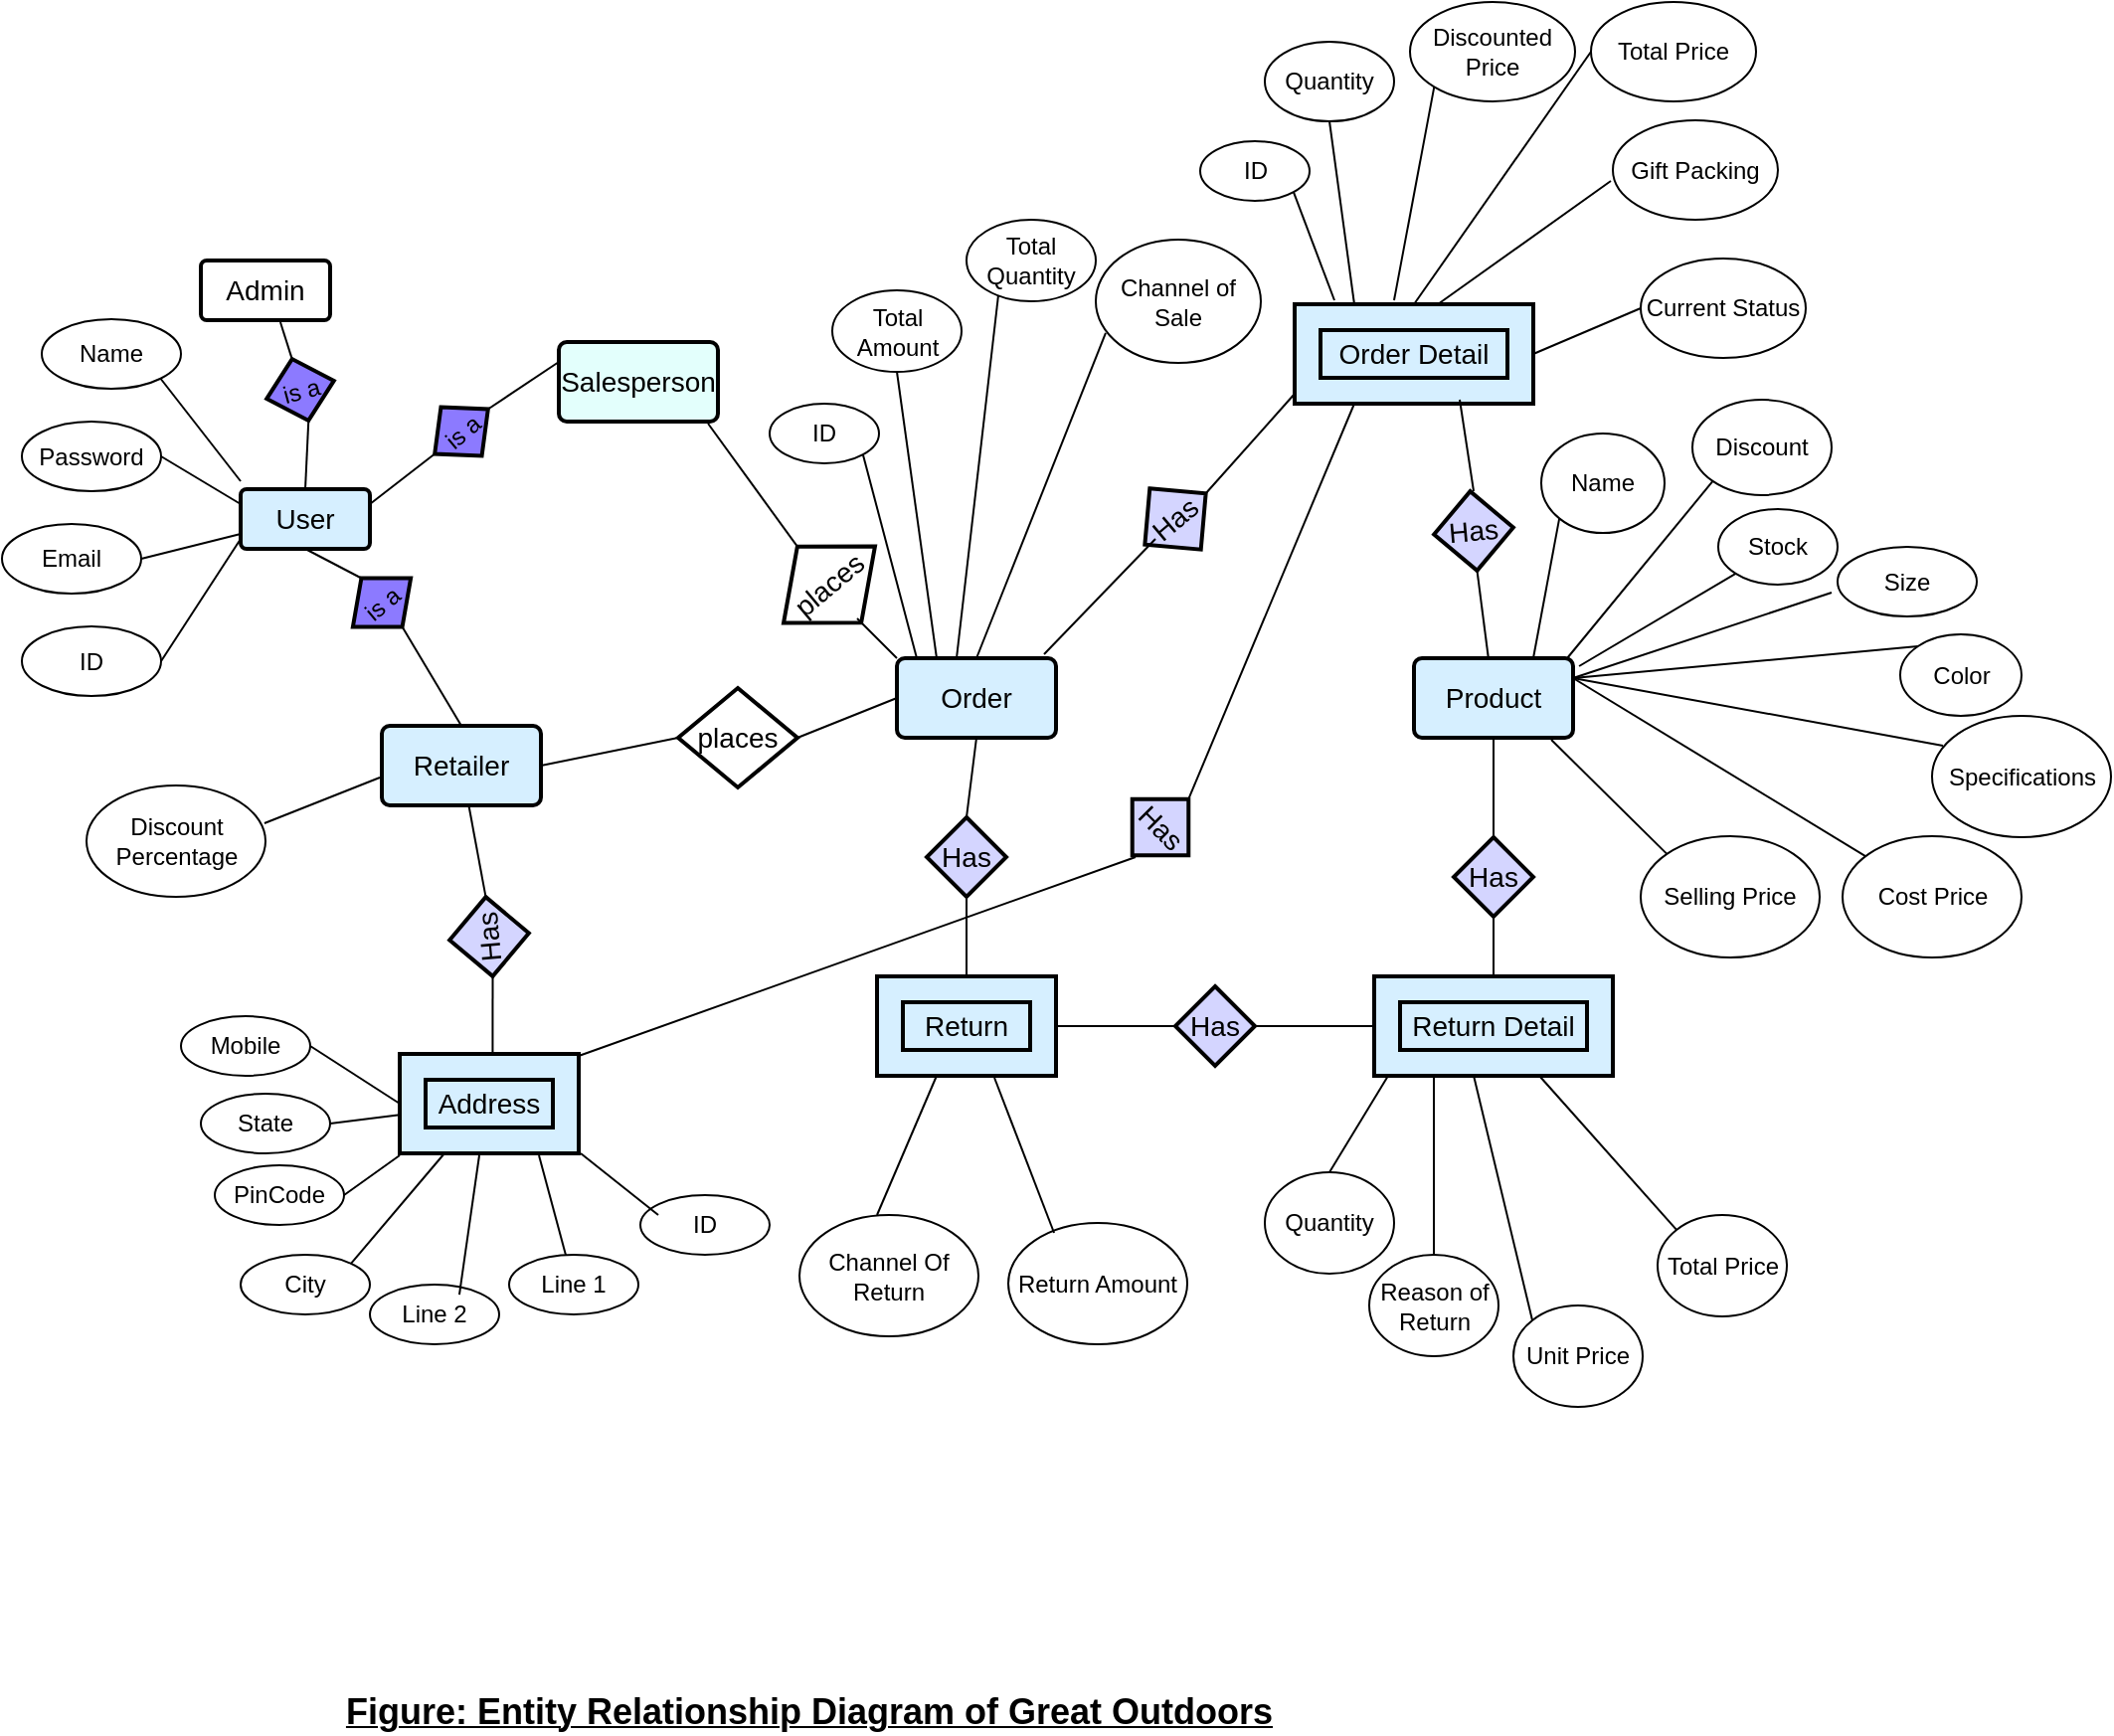 <mxfile version="12.1.0" type="device" pages="1"><diagram id="yYVf4h8Z2122EI8KhiFc" name="Page-1"><mxGraphModel dx="1681" dy="468" grid="1" gridSize="10" guides="1" tooltips="1" connect="1" arrows="1" fold="1" page="1" pageScale="1" pageWidth="827" pageHeight="1169" math="0" shadow="0"><root><mxCell id="0"/><mxCell id="1" parent="0"/><mxCell id="7FB8fO3kzXt_jpvvtviN-1" value="Order" style="strokeWidth=2;rounded=1;arcSize=10;whiteSpace=wrap;html=1;align=center;fontSize=14;fillColor=#D6EFFF;" vertex="1" parent="1"><mxGeometry x="370" y="360" width="80" height="40" as="geometry"/></mxCell><mxCell id="7FB8fO3kzXt_jpvvtviN-2" value="places" style="shape=rhombus;strokeWidth=2;fontSize=17;perimeter=rhombusPerimeter;whiteSpace=wrap;html=1;align=center;fontSize=14;" vertex="1" parent="1"><mxGeometry x="260" y="375" width="60" height="50" as="geometry"/></mxCell><mxCell id="7FB8fO3kzXt_jpvvtviN-3" value="Retailer" style="strokeWidth=2;rounded=1;arcSize=10;whiteSpace=wrap;html=1;align=center;fontSize=14;fillColor=#D6EFFF;" vertex="1" parent="1"><mxGeometry x="111" y="394" width="80" height="40" as="geometry"/></mxCell><mxCell id="7FB8fO3kzXt_jpvvtviN-6" value="Address" style="shape=ext;strokeWidth=2;margin=10;double=1;whiteSpace=wrap;html=1;align=center;fontSize=14;fillColor=#D6EFFF;" vertex="1" parent="1"><mxGeometry x="120" y="559" width="90" height="50" as="geometry"/></mxCell><mxCell id="7FB8fO3kzXt_jpvvtviN-7" value="Salesperson" style="strokeWidth=2;rounded=1;arcSize=10;whiteSpace=wrap;html=1;align=center;fontSize=14;fillColor=#E3FFFC;" vertex="1" parent="1"><mxGeometry x="200" y="201" width="80" height="40" as="geometry"/></mxCell><mxCell id="7FB8fO3kzXt_jpvvtviN-8" value="places" style="shape=rhombus;strokeWidth=2;fontSize=17;perimeter=rhombusPerimeter;whiteSpace=wrap;html=1;align=center;fontSize=14;rotation=-40;" vertex="1" parent="1"><mxGeometry x="306" y="298" width="60" height="50" as="geometry"/></mxCell><mxCell id="7FB8fO3kzXt_jpvvtviN-9" value="Has" style="shape=rhombus;strokeWidth=2;fontSize=17;perimeter=rhombusPerimeter;whiteSpace=wrap;html=1;align=center;fontSize=14;rotation=-95;fillColor=#D4D5FF;" vertex="1" parent="1"><mxGeometry x="145" y="480" width="40" height="40" as="geometry"/></mxCell><mxCell id="7FB8fO3kzXt_jpvvtviN-10" value="Product" style="strokeWidth=2;rounded=1;arcSize=10;whiteSpace=wrap;html=1;align=center;fontSize=14;fillColor=#D6EFFF;" vertex="1" parent="1"><mxGeometry x="630" y="360" width="80" height="40" as="geometry"/></mxCell><mxCell id="7FB8fO3kzXt_jpvvtviN-13" value="Return" style="shape=ext;strokeWidth=2;margin=10;double=1;whiteSpace=wrap;html=1;align=center;fontSize=14;fillColor=#D6EFFF;" vertex="1" parent="1"><mxGeometry x="360" y="520" width="90" height="50" as="geometry"/></mxCell><mxCell id="7FB8fO3kzXt_jpvvtviN-14" value="Return Detail" style="shape=ext;strokeWidth=2;margin=10;double=1;whiteSpace=wrap;html=1;align=center;fontSize=14;fillColor=#D6EFFF;" vertex="1" parent="1"><mxGeometry x="610" y="520" width="120" height="50" as="geometry"/></mxCell><mxCell id="7FB8fO3kzXt_jpvvtviN-15" value="Order Detail" style="shape=ext;strokeWidth=2;margin=10;double=1;whiteSpace=wrap;html=1;align=center;fontSize=14;fillColor=#D6EFFF;" vertex="1" parent="1"><mxGeometry x="570" y="182" width="120" height="50" as="geometry"/></mxCell><mxCell id="7FB8fO3kzXt_jpvvtviN-16" value="Has" style="shape=rhombus;strokeWidth=2;fontSize=17;perimeter=rhombusPerimeter;whiteSpace=wrap;html=1;align=center;fontSize=14;rotation=-40;fillColor=#D4D5FF;" vertex="1" parent="1"><mxGeometry x="490" y="270" width="40" height="40" as="geometry"/></mxCell><mxCell id="7FB8fO3kzXt_jpvvtviN-21" value="" style="endArrow=none;html=1;exitX=0.938;exitY=1.025;exitDx=0;exitDy=0;exitPerimeter=0;entryX=0.5;entryY=0;entryDx=0;entryDy=0;" edge="1" parent="1" source="7FB8fO3kzXt_jpvvtviN-7" target="7FB8fO3kzXt_jpvvtviN-8"><mxGeometry width="50" height="50" relative="1" as="geometry"><mxPoint x="90" y="330" as="sourcePoint"/><mxPoint x="140" y="280" as="targetPoint"/></mxGeometry></mxCell><mxCell id="7FB8fO3kzXt_jpvvtviN-23" value="" style="endArrow=none;html=1;exitX=0;exitY=0;exitDx=0;exitDy=0;exitPerimeter=0;" edge="1" parent="1" source="7FB8fO3kzXt_jpvvtviN-1"><mxGeometry width="50" height="50" relative="1" as="geometry"><mxPoint x="215.04" y="231" as="sourcePoint"/><mxPoint x="350" y="340" as="targetPoint"/></mxGeometry></mxCell><mxCell id="7FB8fO3kzXt_jpvvtviN-24" value="" style="endArrow=none;html=1;exitX=0;exitY=0.5;exitDx=0;exitDy=0;entryX=1;entryY=0.5;entryDx=0;entryDy=0;" edge="1" parent="1" source="7FB8fO3kzXt_jpvvtviN-1" target="7FB8fO3kzXt_jpvvtviN-2"><mxGeometry width="50" height="50" relative="1" as="geometry"><mxPoint x="380" y="370" as="sourcePoint"/><mxPoint x="312.856" y="315.321" as="targetPoint"/></mxGeometry></mxCell><mxCell id="7FB8fO3kzXt_jpvvtviN-25" value="" style="endArrow=none;html=1;exitX=0;exitY=0.5;exitDx=0;exitDy=0;entryX=1;entryY=0.5;entryDx=0;entryDy=0;" edge="1" parent="1" source="7FB8fO3kzXt_jpvvtviN-2" target="7FB8fO3kzXt_jpvvtviN-3"><mxGeometry width="50" height="50" relative="1" as="geometry"><mxPoint x="380" y="390" as="sourcePoint"/><mxPoint x="310" y="390" as="targetPoint"/></mxGeometry></mxCell><mxCell id="7FB8fO3kzXt_jpvvtviN-26" value="" style="endArrow=none;html=1;entryX=1;entryY=0.5;entryDx=0;entryDy=0;" edge="1" parent="1" source="7FB8fO3kzXt_jpvvtviN-3" target="7FB8fO3kzXt_jpvvtviN-9"><mxGeometry width="50" height="50" relative="1" as="geometry"><mxPoint x="160" y="440" as="sourcePoint"/><mxPoint x="310" y="390" as="targetPoint"/></mxGeometry></mxCell><mxCell id="7FB8fO3kzXt_jpvvtviN-27" value="" style="endArrow=none;html=1;entryX=0;entryY=0.5;entryDx=0;entryDy=0;exitX=0.519;exitY=0;exitDx=0;exitDy=0;exitPerimeter=0;" edge="1" parent="1" source="7FB8fO3kzXt_jpvvtviN-6" target="7FB8fO3kzXt_jpvvtviN-9"><mxGeometry width="50" height="50" relative="1" as="geometry"><mxPoint x="167" y="515" as="sourcePoint"/><mxPoint x="250" y="520" as="targetPoint"/></mxGeometry></mxCell><mxCell id="7FB8fO3kzXt_jpvvtviN-28" value="Has" style="shape=rhombus;strokeWidth=2;fontSize=17;perimeter=rhombusPerimeter;whiteSpace=wrap;html=1;align=center;fontSize=14;fillColor=#D4D5FF;" vertex="1" parent="1"><mxGeometry x="385" y="440" width="40" height="40" as="geometry"/></mxCell><mxCell id="7FB8fO3kzXt_jpvvtviN-29" value="" style="endArrow=none;html=1;exitX=0.925;exitY=-0.05;exitDx=0;exitDy=0;exitPerimeter=0;" edge="1" parent="1" source="7FB8fO3kzXt_jpvvtviN-1"><mxGeometry width="50" height="50" relative="1" as="geometry"><mxPoint x="380" y="370" as="sourcePoint"/><mxPoint x="500" y="300" as="targetPoint"/></mxGeometry></mxCell><mxCell id="7FB8fO3kzXt_jpvvtviN-30" value="" style="endArrow=none;html=1;exitX=0;exitY=0.9;exitDx=0;exitDy=0;exitPerimeter=0;entryX=1;entryY=0.5;entryDx=0;entryDy=0;" edge="1" parent="1" source="7FB8fO3kzXt_jpvvtviN-15" target="7FB8fO3kzXt_jpvvtviN-16"><mxGeometry width="50" height="50" relative="1" as="geometry"><mxPoint x="454" y="368" as="sourcePoint"/><mxPoint x="530" y="260" as="targetPoint"/></mxGeometry></mxCell><mxCell id="7FB8fO3kzXt_jpvvtviN-34" value="" style="endArrow=none;html=1;exitX=0.5;exitY=1;exitDx=0;exitDy=0;entryX=0.5;entryY=0;entryDx=0;entryDy=0;" edge="1" parent="1" source="7FB8fO3kzXt_jpvvtviN-1" target="7FB8fO3kzXt_jpvvtviN-28"><mxGeometry width="50" height="50" relative="1" as="geometry"><mxPoint x="460" y="390" as="sourcePoint"/><mxPoint x="520" y="390" as="targetPoint"/></mxGeometry></mxCell><mxCell id="7FB8fO3kzXt_jpvvtviN-35" value="" style="endArrow=none;html=1;exitX=0.5;exitY=0;exitDx=0;exitDy=0;entryX=0.5;entryY=1;entryDx=0;entryDy=0;" edge="1" parent="1" source="7FB8fO3kzXt_jpvvtviN-13" target="7FB8fO3kzXt_jpvvtviN-28"><mxGeometry width="50" height="50" relative="1" as="geometry"><mxPoint x="420" y="410" as="sourcePoint"/><mxPoint x="415" y="450" as="targetPoint"/></mxGeometry></mxCell><mxCell id="7FB8fO3kzXt_jpvvtviN-36" value="Has" style="shape=rhombus;strokeWidth=2;fontSize=17;perimeter=rhombusPerimeter;whiteSpace=wrap;html=1;align=center;fontSize=14;fillColor=#D4D5FF;" vertex="1" parent="1"><mxGeometry x="510" y="525" width="40" height="40" as="geometry"/></mxCell><mxCell id="7FB8fO3kzXt_jpvvtviN-37" value="" style="endArrow=none;html=1;exitX=1;exitY=0.5;exitDx=0;exitDy=0;entryX=0;entryY=0.5;entryDx=0;entryDy=0;" edge="1" parent="1" source="7FB8fO3kzXt_jpvvtviN-13" target="7FB8fO3kzXt_jpvvtviN-36"><mxGeometry width="50" height="50" relative="1" as="geometry"><mxPoint x="460" y="390" as="sourcePoint"/><mxPoint x="520" y="390" as="targetPoint"/></mxGeometry></mxCell><mxCell id="7FB8fO3kzXt_jpvvtviN-38" value="" style="endArrow=none;html=1;exitX=0;exitY=0.5;exitDx=0;exitDy=0;entryX=1;entryY=0.5;entryDx=0;entryDy=0;" edge="1" parent="1" source="7FB8fO3kzXt_jpvvtviN-14" target="7FB8fO3kzXt_jpvvtviN-36"><mxGeometry width="50" height="50" relative="1" as="geometry"><mxPoint x="460" y="555" as="sourcePoint"/><mxPoint x="520" y="555" as="targetPoint"/></mxGeometry></mxCell><mxCell id="7FB8fO3kzXt_jpvvtviN-39" value="Admin" style="strokeWidth=2;rounded=1;arcSize=10;whiteSpace=wrap;html=1;align=center;fontSize=14;" vertex="1" parent="1"><mxGeometry x="20" y="160" width="65" height="30" as="geometry"/></mxCell><mxCell id="7FB8fO3kzXt_jpvvtviN-40" value="&lt;font style=&quot;font-size: 12px&quot;&gt;is a&lt;/font&gt;" style="shape=rhombus;strokeWidth=2;fontSize=17;perimeter=rhombusPerimeter;whiteSpace=wrap;html=1;align=center;fontSize=14;rotation=-40;fillColor=#8C7AFF;" vertex="1" parent="1"><mxGeometry x="133.5" y="230" width="35" height="32" as="geometry"/></mxCell><mxCell id="7FB8fO3kzXt_jpvvtviN-41" value="User" style="strokeWidth=2;rounded=1;arcSize=10;whiteSpace=wrap;html=1;align=center;fontSize=14;fillColor=#D6EFFF;" vertex="1" parent="1"><mxGeometry x="40" y="275" width="65" height="30" as="geometry"/></mxCell><mxCell id="7FB8fO3kzXt_jpvvtviN-43" value="" style="endArrow=none;html=1;exitX=1;exitY=0.25;exitDx=0;exitDy=0;entryX=0;entryY=0.5;entryDx=0;entryDy=0;" edge="1" parent="1" source="7FB8fO3kzXt_jpvvtviN-41" target="7FB8fO3kzXt_jpvvtviN-40"><mxGeometry width="50" height="50" relative="1" as="geometry"><mxPoint x="270.04" y="271" as="sourcePoint"/><mxPoint x="329.93" y="313.849" as="targetPoint"/></mxGeometry></mxCell><mxCell id="7FB8fO3kzXt_jpvvtviN-44" value="" style="endArrow=none;html=1;exitX=0;exitY=0.25;exitDx=0;exitDy=0;entryX=1;entryY=0.5;entryDx=0;entryDy=0;" edge="1" parent="1" source="7FB8fO3kzXt_jpvvtviN-7" target="7FB8fO3kzXt_jpvvtviN-40"><mxGeometry width="50" height="50" relative="1" as="geometry"><mxPoint x="127.5" y="312.5" as="sourcePoint"/><mxPoint x="144.094" y="297.249" as="targetPoint"/></mxGeometry></mxCell><mxCell id="7FB8fO3kzXt_jpvvtviN-45" value="&lt;font style=&quot;font-size: 12px&quot;&gt;is a&lt;/font&gt;" style="shape=rhombus;strokeWidth=2;fontSize=17;perimeter=rhombusPerimeter;whiteSpace=wrap;html=1;align=center;fontSize=14;rotation=-15;direction=west;fillColor=#8C7AFF;" vertex="1" parent="1"><mxGeometry x="52.5" y="209" width="35" height="32" as="geometry"/></mxCell><mxCell id="7FB8fO3kzXt_jpvvtviN-47" value="" style="endArrow=none;html=1;exitX=0.615;exitY=1.033;exitDx=0;exitDy=0;entryX=0.5;entryY=1;entryDx=0;entryDy=0;exitPerimeter=0;" edge="1" parent="1" source="7FB8fO3kzXt_jpvvtviN-39" target="7FB8fO3kzXt_jpvvtviN-45"><mxGeometry width="50" height="50" relative="1" as="geometry"><mxPoint x="160" y="185" as="sourcePoint"/><mxPoint x="100" y="180" as="targetPoint"/></mxGeometry></mxCell><mxCell id="7FB8fO3kzXt_jpvvtviN-48" value="" style="endArrow=none;html=1;exitX=0.5;exitY=0;exitDx=0;exitDy=0;entryX=0.5;entryY=0;entryDx=0;entryDy=0;" edge="1" parent="1" source="7FB8fO3kzXt_jpvvtviN-41" target="7FB8fO3kzXt_jpvvtviN-45"><mxGeometry width="50" height="50" relative="1" as="geometry"><mxPoint x="69.975" y="200.99" as="sourcePoint"/><mxPoint x="76" y="260" as="targetPoint"/></mxGeometry></mxCell><mxCell id="7FB8fO3kzXt_jpvvtviN-50" value="&lt;font style=&quot;font-size: 12px&quot;&gt;is a&lt;/font&gt;" style="shape=rhombus;strokeWidth=2;fontSize=17;perimeter=rhombusPerimeter;whiteSpace=wrap;html=1;align=center;fontSize=14;rotation=-40;fillColor=#8C7AFF;" vertex="1" parent="1"><mxGeometry x="92" y="316" width="38" height="32" as="geometry"/></mxCell><mxCell id="7FB8fO3kzXt_jpvvtviN-51" value="" style="endArrow=none;html=1;entryX=0.5;entryY=0;entryDx=0;entryDy=0;exitX=0.5;exitY=1;exitDx=0;exitDy=0;" edge="1" parent="1" source="7FB8fO3kzXt_jpvvtviN-41" target="7FB8fO3kzXt_jpvvtviN-50"><mxGeometry width="50" height="50" relative="1" as="geometry"><mxPoint x="80" y="300" as="sourcePoint"/><mxPoint x="141.594" y="280.249" as="targetPoint"/></mxGeometry></mxCell><mxCell id="7FB8fO3kzXt_jpvvtviN-52" value="" style="endArrow=none;html=1;exitX=0.5;exitY=0;exitDx=0;exitDy=0;entryX=0.5;entryY=1;entryDx=0;entryDy=0;" edge="1" parent="1" source="7FB8fO3kzXt_jpvvtviN-3" target="7FB8fO3kzXt_jpvvtviN-50"><mxGeometry width="50" height="50" relative="1" as="geometry"><mxPoint x="115" y="292.5" as="sourcePoint"/><mxPoint x="141.594" y="280.249" as="targetPoint"/></mxGeometry></mxCell><mxCell id="7FB8fO3kzXt_jpvvtviN-53" value="Email" style="ellipse;whiteSpace=wrap;html=1;" vertex="1" parent="1"><mxGeometry x="-80" y="292.5" width="70" height="35" as="geometry"/></mxCell><mxCell id="7FB8fO3kzXt_jpvvtviN-54" value="Password" style="ellipse;whiteSpace=wrap;html=1;" vertex="1" parent="1"><mxGeometry x="-70" y="241" width="70" height="35" as="geometry"/></mxCell><mxCell id="7FB8fO3kzXt_jpvvtviN-55" value="" style="endArrow=none;html=1;exitX=0;exitY=0.25;exitDx=0;exitDy=0;entryX=1;entryY=0.5;entryDx=0;entryDy=0;" edge="1" parent="1" source="7FB8fO3kzXt_jpvvtviN-41" target="7FB8fO3kzXt_jpvvtviN-54"><mxGeometry width="50" height="50" relative="1" as="geometry"><mxPoint x="82.5" y="285" as="sourcePoint"/><mxPoint x="84.141" y="250.455" as="targetPoint"/></mxGeometry></mxCell><mxCell id="7FB8fO3kzXt_jpvvtviN-56" value="" style="endArrow=none;html=1;entryX=1;entryY=0.5;entryDx=0;entryDy=0;exitX=0;exitY=0.75;exitDx=0;exitDy=0;" edge="1" parent="1" source="7FB8fO3kzXt_jpvvtviN-41" target="7FB8fO3kzXt_jpvvtviN-53"><mxGeometry width="50" height="50" relative="1" as="geometry"><mxPoint x="30" y="300" as="sourcePoint"/><mxPoint x="20" y="268.5" as="targetPoint"/></mxGeometry></mxCell><mxCell id="7FB8fO3kzXt_jpvvtviN-58" value="ID" style="ellipse;whiteSpace=wrap;html=1;" vertex="1" parent="1"><mxGeometry x="-70" y="344" width="70" height="35" as="geometry"/></mxCell><mxCell id="7FB8fO3kzXt_jpvvtviN-59" value="" style="endArrow=none;html=1;entryX=1;entryY=0.5;entryDx=0;entryDy=0;" edge="1" parent="1" target="7FB8fO3kzXt_jpvvtviN-58"><mxGeometry width="50" height="50" relative="1" as="geometry"><mxPoint x="40" y="300" as="sourcePoint"/><mxPoint y="320" as="targetPoint"/></mxGeometry></mxCell><mxCell id="7FB8fO3kzXt_jpvvtviN-60" value="Name" style="ellipse;whiteSpace=wrap;html=1;" vertex="1" parent="1"><mxGeometry x="-60" y="189.5" width="70" height="35" as="geometry"/></mxCell><mxCell id="7FB8fO3kzXt_jpvvtviN-61" value="" style="endArrow=none;html=1;entryX=1;entryY=1;entryDx=0;entryDy=0;" edge="1" parent="1" target="7FB8fO3kzXt_jpvvtviN-60"><mxGeometry width="50" height="50" relative="1" as="geometry"><mxPoint x="40" y="271" as="sourcePoint"/><mxPoint x="10" y="268.5" as="targetPoint"/></mxGeometry></mxCell><mxCell id="7FB8fO3kzXt_jpvvtviN-62" value="Discount Percentage" style="ellipse;whiteSpace=wrap;html=1;" vertex="1" parent="1"><mxGeometry x="-37.5" y="424" width="90" height="56" as="geometry"/></mxCell><mxCell id="7FB8fO3kzXt_jpvvtviN-63" value="" style="endArrow=none;html=1;exitX=0.994;exitY=0.339;exitDx=0;exitDy=0;exitPerimeter=0;" edge="1" parent="1" source="7FB8fO3kzXt_jpvvtviN-62"><mxGeometry width="50" height="50" relative="1" as="geometry"><mxPoint x="60" y="470" as="sourcePoint"/><mxPoint x="110" y="420" as="targetPoint"/></mxGeometry></mxCell><mxCell id="7FB8fO3kzXt_jpvvtviN-64" value="ID" style="ellipse;whiteSpace=wrap;html=1;" vertex="1" parent="1"><mxGeometry x="241" y="630" width="65" height="30" as="geometry"/></mxCell><mxCell id="7FB8fO3kzXt_jpvvtviN-65" value="Line 1" style="ellipse;whiteSpace=wrap;html=1;" vertex="1" parent="1"><mxGeometry x="175" y="660" width="65" height="30" as="geometry"/></mxCell><mxCell id="7FB8fO3kzXt_jpvvtviN-66" value="Line 2" style="ellipse;whiteSpace=wrap;html=1;" vertex="1" parent="1"><mxGeometry x="105" y="675" width="65" height="30" as="geometry"/></mxCell><mxCell id="7FB8fO3kzXt_jpvvtviN-67" value="City" style="ellipse;whiteSpace=wrap;html=1;" vertex="1" parent="1"><mxGeometry x="40" y="660" width="65" height="30" as="geometry"/></mxCell><mxCell id="7FB8fO3kzXt_jpvvtviN-68" value="PinCode" style="ellipse;whiteSpace=wrap;html=1;" vertex="1" parent="1"><mxGeometry x="27" y="615" width="65" height="30" as="geometry"/></mxCell><mxCell id="7FB8fO3kzXt_jpvvtviN-69" value="State" style="ellipse;whiteSpace=wrap;html=1;" vertex="1" parent="1"><mxGeometry x="20" y="579" width="65" height="30" as="geometry"/></mxCell><mxCell id="7FB8fO3kzXt_jpvvtviN-70" value="Mobile" style="ellipse;whiteSpace=wrap;html=1;" vertex="1" parent="1"><mxGeometry x="10" y="540" width="65" height="30" as="geometry"/></mxCell><mxCell id="7FB8fO3kzXt_jpvvtviN-72" value="" style="endArrow=none;html=1;entryX=1.011;entryY=1;entryDx=0;entryDy=0;entryPerimeter=0;" edge="1" parent="1" target="7FB8fO3kzXt_jpvvtviN-6"><mxGeometry width="50" height="50" relative="1" as="geometry"><mxPoint x="250" y="640" as="sourcePoint"/><mxPoint x="270" y="590" as="targetPoint"/></mxGeometry></mxCell><mxCell id="7FB8fO3kzXt_jpvvtviN-73" value="" style="endArrow=none;html=1;" edge="1" parent="1" source="7FB8fO3kzXt_jpvvtviN-65"><mxGeometry width="50" height="50" relative="1" as="geometry"><mxPoint x="260" y="650" as="sourcePoint"/><mxPoint x="190" y="610" as="targetPoint"/></mxGeometry></mxCell><mxCell id="7FB8fO3kzXt_jpvvtviN-74" value="" style="endArrow=none;html=1;exitX=0.692;exitY=0.167;exitDx=0;exitDy=0;exitPerimeter=0;" edge="1" parent="1" source="7FB8fO3kzXt_jpvvtviN-66"><mxGeometry width="50" height="50" relative="1" as="geometry"><mxPoint x="213.605" y="670.108" as="sourcePoint"/><mxPoint x="160" y="610" as="targetPoint"/></mxGeometry></mxCell><mxCell id="7FB8fO3kzXt_jpvvtviN-75" value="" style="endArrow=none;html=1;exitX=1;exitY=0;exitDx=0;exitDy=0;entryX=0.25;entryY=1;entryDx=0;entryDy=0;" edge="1" parent="1" source="7FB8fO3kzXt_jpvvtviN-67" target="7FB8fO3kzXt_jpvvtviN-6"><mxGeometry width="50" height="50" relative="1" as="geometry"><mxPoint x="159.98" y="690.01" as="sourcePoint"/><mxPoint x="170" y="620" as="targetPoint"/></mxGeometry></mxCell><mxCell id="7FB8fO3kzXt_jpvvtviN-76" value="" style="endArrow=none;html=1;exitX=1;exitY=0.5;exitDx=0;exitDy=0;entryX=0;entryY=1.02;entryDx=0;entryDy=0;entryPerimeter=0;" edge="1" parent="1" source="7FB8fO3kzXt_jpvvtviN-68" target="7FB8fO3kzXt_jpvvtviN-6"><mxGeometry width="50" height="50" relative="1" as="geometry"><mxPoint x="105.302" y="674.311" as="sourcePoint"/><mxPoint x="152.5" y="619" as="targetPoint"/></mxGeometry></mxCell><mxCell id="7FB8fO3kzXt_jpvvtviN-77" value="" style="endArrow=none;html=1;exitX=1;exitY=0.5;exitDx=0;exitDy=0;" edge="1" parent="1" source="7FB8fO3kzXt_jpvvtviN-69" target="7FB8fO3kzXt_jpvvtviN-6"><mxGeometry width="50" height="50" relative="1" as="geometry"><mxPoint x="102" y="640" as="sourcePoint"/><mxPoint x="130" y="620" as="targetPoint"/></mxGeometry></mxCell><mxCell id="7FB8fO3kzXt_jpvvtviN-78" value="" style="endArrow=none;html=1;exitX=1;exitY=0.5;exitDx=0;exitDy=0;entryX=0;entryY=0.5;entryDx=0;entryDy=0;" edge="1" parent="1" source="7FB8fO3kzXt_jpvvtviN-70" target="7FB8fO3kzXt_jpvvtviN-6"><mxGeometry width="50" height="50" relative="1" as="geometry"><mxPoint x="95" y="604" as="sourcePoint"/><mxPoint x="130" y="599.625" as="targetPoint"/></mxGeometry></mxCell><mxCell id="7FB8fO3kzXt_jpvvtviN-79" value="ID" style="ellipse;whiteSpace=wrap;html=1;" vertex="1" parent="1"><mxGeometry x="306" y="232" width="55" height="30" as="geometry"/></mxCell><mxCell id="7FB8fO3kzXt_jpvvtviN-80" value="Total Amount" style="ellipse;whiteSpace=wrap;html=1;" vertex="1" parent="1"><mxGeometry x="337.5" y="175" width="65" height="41" as="geometry"/></mxCell><mxCell id="7FB8fO3kzXt_jpvvtviN-81" value="Total Quantity" style="ellipse;whiteSpace=wrap;html=1;" vertex="1" parent="1"><mxGeometry x="405" y="139.5" width="65" height="41" as="geometry"/></mxCell><mxCell id="7FB8fO3kzXt_jpvvtviN-82" value="Channel of Sale" style="ellipse;whiteSpace=wrap;html=1;" vertex="1" parent="1"><mxGeometry x="470" y="149.5" width="83" height="62" as="geometry"/></mxCell><mxCell id="7FB8fO3kzXt_jpvvtviN-83" value="" style="endArrow=none;html=1;exitX=1;exitY=1;exitDx=0;exitDy=0;entryX=0.125;entryY=0;entryDx=0;entryDy=0;entryPerimeter=0;" edge="1" parent="1" source="7FB8fO3kzXt_jpvvtviN-79" target="7FB8fO3kzXt_jpvvtviN-1"><mxGeometry width="50" height="50" relative="1" as="geometry"><mxPoint x="370" y="340" as="sourcePoint"/><mxPoint x="420" y="290" as="targetPoint"/></mxGeometry></mxCell><mxCell id="7FB8fO3kzXt_jpvvtviN-84" value="" style="endArrow=none;html=1;exitX=0.5;exitY=1;exitDx=0;exitDy=0;" edge="1" parent="1" source="7FB8fO3kzXt_jpvvtviN-80"><mxGeometry width="50" height="50" relative="1" as="geometry"><mxPoint x="373" y="251" as="sourcePoint"/><mxPoint x="390" y="360" as="targetPoint"/></mxGeometry></mxCell><mxCell id="7FB8fO3kzXt_jpvvtviN-85" value="" style="endArrow=none;html=1;exitX=0.246;exitY=0.927;exitDx=0;exitDy=0;exitPerimeter=0;" edge="1" parent="1" source="7FB8fO3kzXt_jpvvtviN-81"><mxGeometry width="50" height="50" relative="1" as="geometry"><mxPoint x="383" y="261" as="sourcePoint"/><mxPoint x="400" y="360" as="targetPoint"/></mxGeometry></mxCell><mxCell id="7FB8fO3kzXt_jpvvtviN-86" value="" style="endArrow=none;html=1;exitX=0.06;exitY=0.758;exitDx=0;exitDy=0;exitPerimeter=0;entryX=0.5;entryY=0;entryDx=0;entryDy=0;entryPerimeter=0;" edge="1" parent="1" source="7FB8fO3kzXt_jpvvtviN-82" target="7FB8fO3kzXt_jpvvtviN-1"><mxGeometry width="50" height="50" relative="1" as="geometry"><mxPoint x="480" y="238" as="sourcePoint"/><mxPoint x="420" y="350" as="targetPoint"/></mxGeometry></mxCell><mxCell id="7FB8fO3kzXt_jpvvtviN-87" value="ID" style="ellipse;whiteSpace=wrap;html=1;" vertex="1" parent="1"><mxGeometry x="522.5" y="100" width="55" height="30" as="geometry"/></mxCell><mxCell id="7FB8fO3kzXt_jpvvtviN-92" value="" style="endArrow=none;html=1;entryX=0.544;entryY=0.002;entryDx=0;entryDy=0;entryPerimeter=0;" edge="1" parent="1" target="7FB8fO3kzXt_jpvvtviN-94"><mxGeometry width="50" height="50" relative="1" as="geometry"><mxPoint x="653" y="230" as="sourcePoint"/><mxPoint x="650" y="276" as="targetPoint"/></mxGeometry></mxCell><mxCell id="7FB8fO3kzXt_jpvvtviN-93" value="" style="endArrow=none;html=1;entryX=0.5;entryY=1;entryDx=0;entryDy=0;" edge="1" parent="1" source="7FB8fO3kzXt_jpvvtviN-10" target="7FB8fO3kzXt_jpvvtviN-94"><mxGeometry width="50" height="50" relative="1" as="geometry"><mxPoint x="650" y="235" as="sourcePoint"/><mxPoint x="661.743" y="315.924" as="targetPoint"/></mxGeometry></mxCell><mxCell id="7FB8fO3kzXt_jpvvtviN-94" value="Has" style="shape=rhombus;strokeWidth=2;fontSize=17;perimeter=rhombusPerimeter;whiteSpace=wrap;html=1;align=center;fontSize=14;rotation=-5;fillColor=#D4D5FF;" vertex="1" parent="1"><mxGeometry x="640" y="276" width="40" height="40" as="geometry"/></mxCell><mxCell id="7FB8fO3kzXt_jpvvtviN-95" value="Quantity" style="ellipse;whiteSpace=wrap;html=1;" vertex="1" parent="1"><mxGeometry x="555" y="50" width="65" height="40" as="geometry"/></mxCell><mxCell id="7FB8fO3kzXt_jpvvtviN-96" value="Discounted Price" style="ellipse;whiteSpace=wrap;html=1;" vertex="1" parent="1"><mxGeometry x="628" y="30" width="83" height="50" as="geometry"/></mxCell><mxCell id="7FB8fO3kzXt_jpvvtviN-98" value="Total Price" style="ellipse;whiteSpace=wrap;html=1;" vertex="1" parent="1"><mxGeometry x="719" y="30" width="83" height="50" as="geometry"/></mxCell><mxCell id="7FB8fO3kzXt_jpvvtviN-99" value="Gift Packing" style="ellipse;whiteSpace=wrap;html=1;" vertex="1" parent="1"><mxGeometry x="730" y="89.5" width="83" height="50" as="geometry"/></mxCell><mxCell id="7FB8fO3kzXt_jpvvtviN-100" value="Current Status" style="ellipse;whiteSpace=wrap;html=1;" vertex="1" parent="1"><mxGeometry x="744" y="159" width="83" height="50" as="geometry"/></mxCell><mxCell id="7FB8fO3kzXt_jpvvtviN-102" value="" style="endArrow=none;html=1;exitX=1;exitY=1;exitDx=0;exitDy=0;" edge="1" parent="1" source="7FB8fO3kzXt_jpvvtviN-87"><mxGeometry width="50" height="50" relative="1" as="geometry"><mxPoint x="590" y="160" as="sourcePoint"/><mxPoint x="590" y="180" as="targetPoint"/></mxGeometry></mxCell><mxCell id="7FB8fO3kzXt_jpvvtviN-103" value="" style="endArrow=none;html=1;exitX=0.5;exitY=1;exitDx=0;exitDy=0;entryX=0.25;entryY=0;entryDx=0;entryDy=0;" edge="1" parent="1" source="7FB8fO3kzXt_jpvvtviN-95" target="7FB8fO3kzXt_jpvvtviN-15"><mxGeometry width="50" height="50" relative="1" as="geometry"><mxPoint x="579.266" y="135.703" as="sourcePoint"/><mxPoint x="600" y="180" as="targetPoint"/></mxGeometry></mxCell><mxCell id="7FB8fO3kzXt_jpvvtviN-104" value="" style="endArrow=none;html=1;exitX=0;exitY=1;exitDx=0;exitDy=0;" edge="1" parent="1" source="7FB8fO3kzXt_jpvvtviN-96"><mxGeometry width="50" height="50" relative="1" as="geometry"><mxPoint x="597.5" y="100" as="sourcePoint"/><mxPoint x="620" y="180" as="targetPoint"/></mxGeometry></mxCell><mxCell id="7FB8fO3kzXt_jpvvtviN-105" value="" style="endArrow=none;html=1;exitX=0;exitY=0.5;exitDx=0;exitDy=0;entryX=0.5;entryY=0;entryDx=0;entryDy=0;" edge="1" parent="1" source="7FB8fO3kzXt_jpvvtviN-98" target="7FB8fO3kzXt_jpvvtviN-15"><mxGeometry width="50" height="50" relative="1" as="geometry"><mxPoint x="650.333" y="82.784" as="sourcePoint"/><mxPoint x="630" y="180" as="targetPoint"/></mxGeometry></mxCell><mxCell id="7FB8fO3kzXt_jpvvtviN-106" value="" style="endArrow=none;html=1;entryX=0.6;entryY=0;entryDx=0;entryDy=0;entryPerimeter=0;" edge="1" parent="1" target="7FB8fO3kzXt_jpvvtviN-15"><mxGeometry width="50" height="50" relative="1" as="geometry"><mxPoint x="729" y="120" as="sourcePoint"/><mxPoint x="680" y="160" as="targetPoint"/></mxGeometry></mxCell><mxCell id="7FB8fO3kzXt_jpvvtviN-107" value="" style="endArrow=none;html=1;entryX=0;entryY=0.5;entryDx=0;entryDy=0;exitX=1;exitY=0.5;exitDx=0;exitDy=0;" edge="1" parent="1" source="7FB8fO3kzXt_jpvvtviN-15" target="7FB8fO3kzXt_jpvvtviN-100"><mxGeometry width="50" height="50" relative="1" as="geometry"><mxPoint x="739" y="130" as="sourcePoint"/><mxPoint x="662" y="185" as="targetPoint"/></mxGeometry></mxCell><mxCell id="7FB8fO3kzXt_jpvvtviN-108" value="Name" style="ellipse;whiteSpace=wrap;html=1;" vertex="1" parent="1"><mxGeometry x="694" y="247" width="62" height="50" as="geometry"/></mxCell><mxCell id="7FB8fO3kzXt_jpvvtviN-109" value="Stock" style="ellipse;whiteSpace=wrap;html=1;" vertex="1" parent="1"><mxGeometry x="783" y="285" width="60" height="38" as="geometry"/></mxCell><mxCell id="7FB8fO3kzXt_jpvvtviN-110" value="Size" style="ellipse;whiteSpace=wrap;html=1;" vertex="1" parent="1"><mxGeometry x="843" y="304" width="70" height="35" as="geometry"/></mxCell><mxCell id="7FB8fO3kzXt_jpvvtviN-111" value="Color" style="ellipse;whiteSpace=wrap;html=1;" vertex="1" parent="1"><mxGeometry x="874.5" y="348" width="61" height="41" as="geometry"/></mxCell><mxCell id="7FB8fO3kzXt_jpvvtviN-113" value="Specifications" style="ellipse;whiteSpace=wrap;html=1;" vertex="1" parent="1"><mxGeometry x="890.5" y="389" width="90" height="61" as="geometry"/></mxCell><mxCell id="7FB8fO3kzXt_jpvvtviN-117" value="Cost Price" style="ellipse;whiteSpace=wrap;html=1;" vertex="1" parent="1"><mxGeometry x="845.5" y="449.5" width="90" height="61" as="geometry"/></mxCell><mxCell id="7FB8fO3kzXt_jpvvtviN-120" value="Selling Price" style="ellipse;whiteSpace=wrap;html=1;" vertex="1" parent="1"><mxGeometry x="744" y="449.5" width="90" height="61" as="geometry"/></mxCell><mxCell id="7FB8fO3kzXt_jpvvtviN-122" value="" style="endArrow=none;html=1;entryX=0;entryY=1;entryDx=0;entryDy=0;exitX=0.963;exitY=0;exitDx=0;exitDy=0;exitPerimeter=0;" edge="1" parent="1" source="7FB8fO3kzXt_jpvvtviN-10" target="7FB8fO3kzXt_jpvvtviN-130"><mxGeometry width="50" height="50" relative="1" as="geometry"><mxPoint x="680" y="434" as="sourcePoint"/><mxPoint x="610" y="420" as="targetPoint"/></mxGeometry></mxCell><mxCell id="7FB8fO3kzXt_jpvvtviN-123" value="" style="endArrow=none;html=1;entryX=0.863;entryY=1.025;entryDx=0;entryDy=0;exitX=0;exitY=0;exitDx=0;exitDy=0;entryPerimeter=0;" edge="1" parent="1" source="7FB8fO3kzXt_jpvvtviN-120" target="7FB8fO3kzXt_jpvvtviN-10"><mxGeometry width="50" height="50" relative="1" as="geometry"><mxPoint x="690" y="462" as="sourcePoint"/><mxPoint x="680" y="410" as="targetPoint"/></mxGeometry></mxCell><mxCell id="7FB8fO3kzXt_jpvvtviN-124" value="" style="endArrow=none;html=1;entryX=0;entryY=1;entryDx=0;entryDy=0;exitX=0.75;exitY=0;exitDx=0;exitDy=0;" edge="1" parent="1" source="7FB8fO3kzXt_jpvvtviN-10" target="7FB8fO3kzXt_jpvvtviN-108"><mxGeometry width="50" height="50" relative="1" as="geometry"><mxPoint x="767" y="469" as="sourcePoint"/><mxPoint x="709.04" y="411" as="targetPoint"/></mxGeometry></mxCell><mxCell id="7FB8fO3kzXt_jpvvtviN-125" value="" style="endArrow=none;html=1;entryX=0;entryY=1;entryDx=0;entryDy=0;exitX=1.038;exitY=0.1;exitDx=0;exitDy=0;exitPerimeter=0;" edge="1" parent="1" source="7FB8fO3kzXt_jpvvtviN-10" target="7FB8fO3kzXt_jpvvtviN-109"><mxGeometry width="50" height="50" relative="1" as="geometry"><mxPoint x="720" y="370" as="sourcePoint"/><mxPoint x="733.08" y="312.678" as="targetPoint"/></mxGeometry></mxCell><mxCell id="7FB8fO3kzXt_jpvvtviN-126" value="" style="endArrow=none;html=1;exitX=1;exitY=0.25;exitDx=0;exitDy=0;" edge="1" parent="1" source="7FB8fO3kzXt_jpvvtviN-10"><mxGeometry width="50" height="50" relative="1" as="geometry"><mxPoint x="723.04" y="374" as="sourcePoint"/><mxPoint x="840" y="327" as="targetPoint"/></mxGeometry></mxCell><mxCell id="7FB8fO3kzXt_jpvvtviN-127" value="" style="endArrow=none;html=1;exitX=1;exitY=0.25;exitDx=0;exitDy=0;entryX=0;entryY=0;entryDx=0;entryDy=0;" edge="1" parent="1" source="7FB8fO3kzXt_jpvvtviN-10" target="7FB8fO3kzXt_jpvvtviN-111"><mxGeometry width="50" height="50" relative="1" as="geometry"><mxPoint x="720" y="380" as="sourcePoint"/><mxPoint x="850" y="337" as="targetPoint"/></mxGeometry></mxCell><mxCell id="7FB8fO3kzXt_jpvvtviN-128" value="" style="endArrow=none;html=1;exitX=1;exitY=0.25;exitDx=0;exitDy=0;entryX=0.061;entryY=0.246;entryDx=0;entryDy=0;entryPerimeter=0;" edge="1" parent="1" source="7FB8fO3kzXt_jpvvtviN-10" target="7FB8fO3kzXt_jpvvtviN-113"><mxGeometry width="50" height="50" relative="1" as="geometry"><mxPoint x="720" y="380" as="sourcePoint"/><mxPoint x="893.345" y="364.064" as="targetPoint"/></mxGeometry></mxCell><mxCell id="7FB8fO3kzXt_jpvvtviN-129" value="" style="endArrow=none;html=1;exitX=1;exitY=0.25;exitDx=0;exitDy=0;" edge="1" parent="1" source="7FB8fO3kzXt_jpvvtviN-10" target="7FB8fO3kzXt_jpvvtviN-117"><mxGeometry width="50" height="50" relative="1" as="geometry"><mxPoint x="720" y="380" as="sourcePoint"/><mxPoint x="905.99" y="414.006" as="targetPoint"/></mxGeometry></mxCell><mxCell id="7FB8fO3kzXt_jpvvtviN-130" value="Discount" style="ellipse;whiteSpace=wrap;html=1;" vertex="1" parent="1"><mxGeometry x="770" y="230" width="70" height="48" as="geometry"/></mxCell><mxCell id="7FB8fO3kzXt_jpvvtviN-131" value="Channel Of Return" style="ellipse;whiteSpace=wrap;html=1;" vertex="1" parent="1"><mxGeometry x="321" y="640" width="90" height="61" as="geometry"/></mxCell><mxCell id="7FB8fO3kzXt_jpvvtviN-132" value="Return Amount" style="ellipse;whiteSpace=wrap;html=1;" vertex="1" parent="1"><mxGeometry x="426" y="644" width="90" height="61" as="geometry"/></mxCell><mxCell id="7FB8fO3kzXt_jpvvtviN-133" value="" style="endArrow=none;html=1;entryX=0.333;entryY=1;entryDx=0;entryDy=0;entryPerimeter=0;" edge="1" parent="1" target="7FB8fO3kzXt_jpvvtviN-13"><mxGeometry width="50" height="50" relative="1" as="geometry"><mxPoint x="360" y="640" as="sourcePoint"/><mxPoint x="410" y="590" as="targetPoint"/></mxGeometry></mxCell><mxCell id="7FB8fO3kzXt_jpvvtviN-134" value="" style="endArrow=none;html=1;entryX=0.656;entryY=1.02;entryDx=0;entryDy=0;entryPerimeter=0;exitX=0.256;exitY=0.082;exitDx=0;exitDy=0;exitPerimeter=0;" edge="1" parent="1" source="7FB8fO3kzXt_jpvvtviN-132" target="7FB8fO3kzXt_jpvvtviN-13"><mxGeometry width="50" height="50" relative="1" as="geometry"><mxPoint x="370" y="650" as="sourcePoint"/><mxPoint x="399.97" y="580" as="targetPoint"/></mxGeometry></mxCell><mxCell id="7FB8fO3kzXt_jpvvtviN-135" value="Has" style="shape=rhombus;strokeWidth=2;fontSize=17;perimeter=rhombusPerimeter;whiteSpace=wrap;html=1;align=center;fontSize=14;fillColor=#D4D5FF;" vertex="1" parent="1"><mxGeometry x="650" y="450" width="40" height="40" as="geometry"/></mxCell><mxCell id="7FB8fO3kzXt_jpvvtviN-136" value="" style="endArrow=none;html=1;exitX=0.5;exitY=0;exitDx=0;exitDy=0;entryX=0.5;entryY=1;entryDx=0;entryDy=0;" edge="1" parent="1" source="7FB8fO3kzXt_jpvvtviN-14" target="7FB8fO3kzXt_jpvvtviN-135"><mxGeometry width="50" height="50" relative="1" as="geometry"><mxPoint x="580" y="500" as="sourcePoint"/><mxPoint x="630" y="450" as="targetPoint"/></mxGeometry></mxCell><mxCell id="7FB8fO3kzXt_jpvvtviN-137" value="" style="endArrow=none;html=1;entryX=0.5;entryY=0;entryDx=0;entryDy=0;" edge="1" parent="1" target="7FB8fO3kzXt_jpvvtviN-135"><mxGeometry width="50" height="50" relative="1" as="geometry"><mxPoint x="670" y="400" as="sourcePoint"/><mxPoint x="570" y="450" as="targetPoint"/></mxGeometry></mxCell><mxCell id="7FB8fO3kzXt_jpvvtviN-138" value="Quantity" style="ellipse;whiteSpace=wrap;html=1;" vertex="1" parent="1"><mxGeometry x="555" y="618.5" width="65" height="51" as="geometry"/></mxCell><mxCell id="7FB8fO3kzXt_jpvvtviN-139" value="Reason of Return" style="ellipse;whiteSpace=wrap;html=1;" vertex="1" parent="1"><mxGeometry x="607.5" y="660" width="65" height="51" as="geometry"/></mxCell><mxCell id="7FB8fO3kzXt_jpvvtviN-140" value="Unit Price" style="ellipse;whiteSpace=wrap;html=1;" vertex="1" parent="1"><mxGeometry x="680" y="685.5" width="65" height="51" as="geometry"/></mxCell><mxCell id="7FB8fO3kzXt_jpvvtviN-141" value="Total Price" style="ellipse;whiteSpace=wrap;html=1;" vertex="1" parent="1"><mxGeometry x="752.5" y="640" width="65" height="51" as="geometry"/></mxCell><mxCell id="7FB8fO3kzXt_jpvvtviN-142" value="" style="endArrow=none;html=1;entryX=0.5;entryY=0;entryDx=0;entryDy=0;" edge="1" parent="1" target="7FB8fO3kzXt_jpvvtviN-138"><mxGeometry width="50" height="50" relative="1" as="geometry"><mxPoint x="617" y="570" as="sourcePoint"/><mxPoint x="560" y="555" as="targetPoint"/></mxGeometry></mxCell><mxCell id="7FB8fO3kzXt_jpvvtviN-143" value="" style="endArrow=none;html=1;exitX=0.25;exitY=1;exitDx=0;exitDy=0;" edge="1" parent="1" source="7FB8fO3kzXt_jpvvtviN-14" target="7FB8fO3kzXt_jpvvtviN-139"><mxGeometry width="50" height="50" relative="1" as="geometry"><mxPoint x="627" y="580" as="sourcePoint"/><mxPoint x="597.5" y="628.5" as="targetPoint"/></mxGeometry></mxCell><mxCell id="7FB8fO3kzXt_jpvvtviN-144" value="" style="endArrow=none;html=1;exitX=0.417;exitY=1;exitDx=0;exitDy=0;exitPerimeter=0;entryX=0;entryY=0;entryDx=0;entryDy=0;" edge="1" parent="1" source="7FB8fO3kzXt_jpvvtviN-14" target="7FB8fO3kzXt_jpvvtviN-140"><mxGeometry width="50" height="50" relative="1" as="geometry"><mxPoint x="650" y="580" as="sourcePoint"/><mxPoint x="650" y="670" as="targetPoint"/></mxGeometry></mxCell><mxCell id="7FB8fO3kzXt_jpvvtviN-145" value="" style="endArrow=none;html=1;exitX=0.692;exitY=1;exitDx=0;exitDy=0;exitPerimeter=0;entryX=0;entryY=0;entryDx=0;entryDy=0;" edge="1" parent="1" source="7FB8fO3kzXt_jpvvtviN-14" target="7FB8fO3kzXt_jpvvtviN-141"><mxGeometry width="50" height="50" relative="1" as="geometry"><mxPoint x="670.04" y="580" as="sourcePoint"/><mxPoint x="699.47" y="703.008" as="targetPoint"/></mxGeometry></mxCell><mxCell id="7FB8fO3kzXt_jpvvtviN-146" value="Has" style="shape=rhombus;strokeWidth=2;fontSize=17;perimeter=rhombusPerimeter;whiteSpace=wrap;html=1;align=center;fontSize=14;rotation=45;fillColor=#D4D5FF;" vertex="1" parent="1"><mxGeometry x="482.5" y="425" width="40" height="40" as="geometry"/></mxCell><mxCell id="7FB8fO3kzXt_jpvvtviN-147" value="" style="endArrow=none;html=1;exitX=1;exitY=0.02;exitDx=0;exitDy=0;exitPerimeter=0;" edge="1" parent="1" source="7FB8fO3kzXt_jpvvtviN-6"><mxGeometry width="50" height="50" relative="1" as="geometry"><mxPoint x="250" y="550" as="sourcePoint"/><mxPoint x="490" y="460" as="targetPoint"/></mxGeometry></mxCell><mxCell id="7FB8fO3kzXt_jpvvtviN-150" value="" style="endArrow=none;html=1;entryX=0.25;entryY=1;entryDx=0;entryDy=0;exitX=0.5;exitY=0;exitDx=0;exitDy=0;" edge="1" parent="1" source="7FB8fO3kzXt_jpvvtviN-146" target="7FB8fO3kzXt_jpvvtviN-15"><mxGeometry width="50" height="50" relative="1" as="geometry"><mxPoint x="520" y="430" as="sourcePoint"/><mxPoint x="590" y="330" as="targetPoint"/></mxGeometry></mxCell><mxCell id="7FB8fO3kzXt_jpvvtviN-151" value="&lt;b&gt;&lt;u&gt;&lt;font style=&quot;font-size: 18px&quot;&gt;Figure: Entity Relationship Diagram of Great Outdoors&lt;/font&gt;&lt;/u&gt;&lt;/b&gt;" style="text;html=1;strokeColor=none;fillColor=none;align=center;verticalAlign=middle;whiteSpace=wrap;rounded=0;" vertex="1" parent="1"><mxGeometry x="59.5" y="880" width="532" height="20" as="geometry"/></mxCell></root></mxGraphModel></diagram></mxfile>